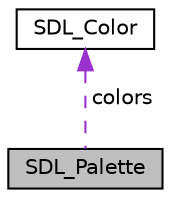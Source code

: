 digraph "SDL_Palette"
{
  edge [fontname="Helvetica",fontsize="10",labelfontname="Helvetica",labelfontsize="10"];
  node [fontname="Helvetica",fontsize="10",shape=record];
  Node1 [label="SDL_Palette",height=0.2,width=0.4,color="black", fillcolor="grey75", style="filled" fontcolor="black"];
  Node2 -> Node1 [dir="back",color="darkorchid3",fontsize="10",style="dashed",label=" colors" ,fontname="Helvetica"];
  Node2 [label="SDL_Color",height=0.2,width=0.4,color="black", fillcolor="white", style="filled",URL="$struct_s_d_l___color.html"];
}
